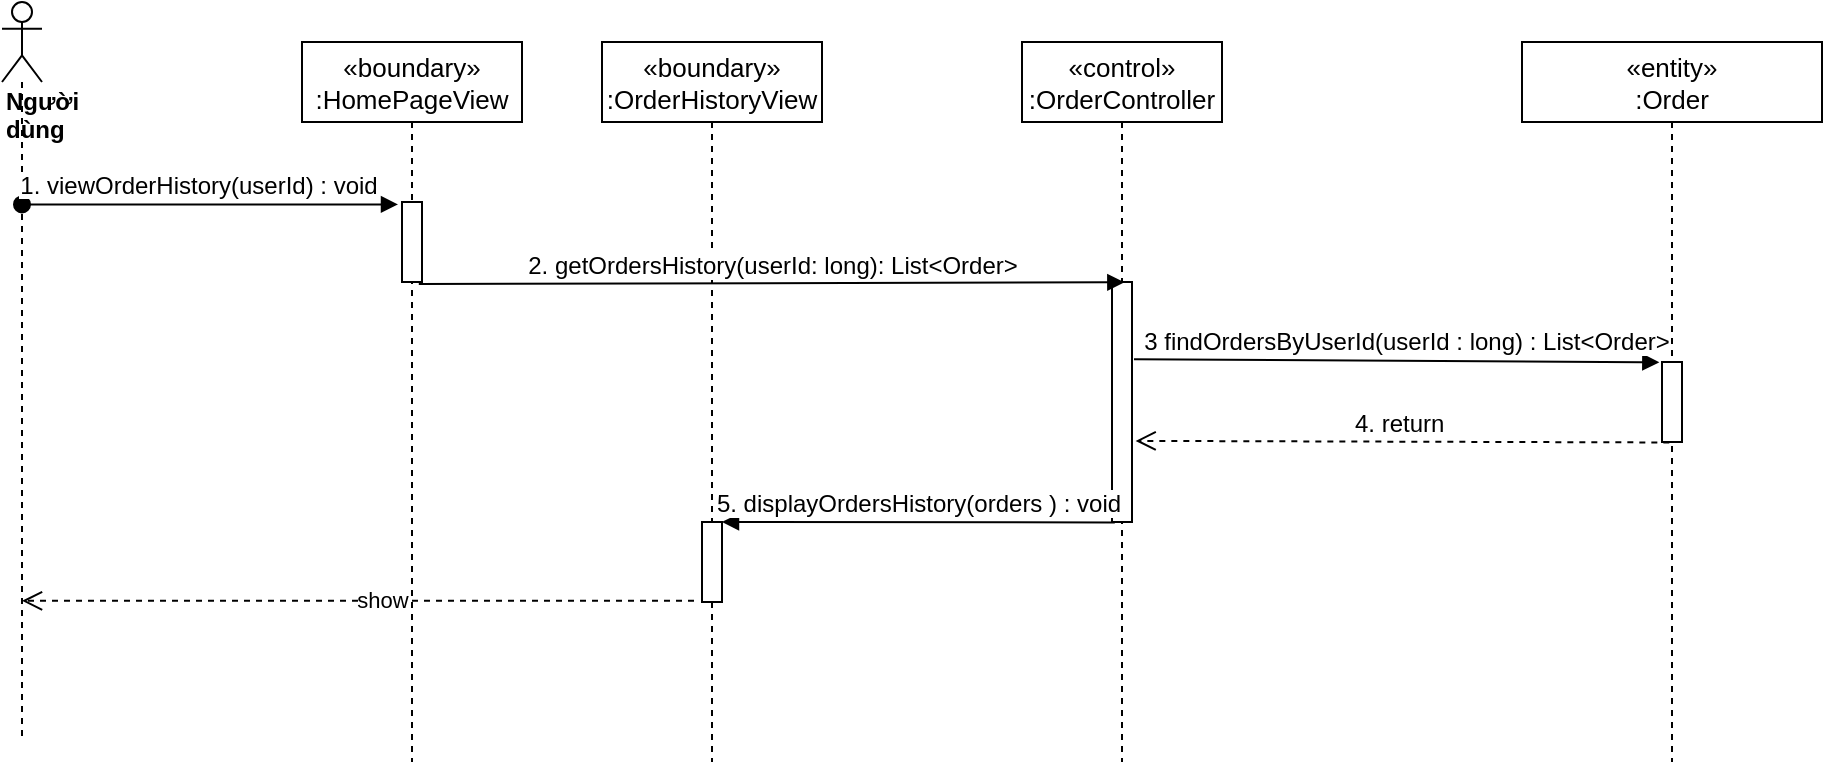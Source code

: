 <mxfile version="14.7.10" type="device"><diagram id="kgpKYQtTHZ0yAKxKKP6v" name="Page-1"><mxGraphModel dx="1038" dy="521" grid="1" gridSize="10" guides="1" tooltips="1" connect="1" arrows="1" fold="1" page="1" pageScale="1" pageWidth="850" pageHeight="1100" math="0" shadow="0"><root><mxCell id="0"/><mxCell id="1" parent="0"/><mxCell id="lgBpID-rliKtOanXW2Z2-1" value="«boundary»&#10;:OrderHistoryView" style="shape=umlLifeline;perimeter=lifelinePerimeter;container=1;collapsible=0;recursiveResize=0;rounded=0;shadow=0;strokeWidth=1;fontSize=13;" parent="1" vertex="1"><mxGeometry x="360" y="80" width="110" height="360" as="geometry"/></mxCell><mxCell id="lgBpID-rliKtOanXW2Z2-2" value="" style="points=[];perimeter=orthogonalPerimeter;rounded=0;shadow=0;strokeWidth=1;" parent="lgBpID-rliKtOanXW2Z2-1" vertex="1"><mxGeometry x="50" y="240" width="10" height="40" as="geometry"/></mxCell><mxCell id="lgBpID-rliKtOanXW2Z2-4" value="«control»&#10;:OrderController" style="shape=umlLifeline;perimeter=lifelinePerimeter;container=1;collapsible=0;recursiveResize=0;rounded=0;shadow=0;strokeWidth=1;fontSize=13;" parent="1" vertex="1"><mxGeometry x="570" y="80" width="100" height="360" as="geometry"/></mxCell><mxCell id="lgBpID-rliKtOanXW2Z2-5" value="" style="points=[];perimeter=orthogonalPerimeter;rounded=0;shadow=0;strokeWidth=1;" parent="lgBpID-rliKtOanXW2Z2-4" vertex="1"><mxGeometry x="45" y="120" width="10" height="120" as="geometry"/></mxCell><mxCell id="lgBpID-rliKtOanXW2Z2-6" value="&lt;div&gt;&lt;b&gt;Người dùng&lt;/b&gt;&lt;/div&gt;" style="shape=umlLifeline;participant=umlActor;perimeter=lifelinePerimeter;whiteSpace=wrap;html=1;container=1;collapsible=0;recursiveResize=0;verticalAlign=top;spacingTop=36;outlineConnect=0;align=left;size=40;" parent="1" vertex="1"><mxGeometry x="60" y="60" width="20" height="370" as="geometry"/></mxCell><mxCell id="lgBpID-rliKtOanXW2Z2-7" value="1. viewOrderHistory(userId) : void" style="verticalAlign=bottom;startArrow=oval;endArrow=block;startSize=8;shadow=0;strokeWidth=1;entryX=-0.2;entryY=0.03;entryDx=0;entryDy=0;entryPerimeter=0;fontSize=12;" parent="1" source="lgBpID-rliKtOanXW2Z2-6" target="4-mijrQCZhqdVOi6iZ6I-2" edge="1"><mxGeometry x="-0.06" relative="1" as="geometry"><mxPoint x="100" y="170" as="sourcePoint"/><mxPoint as="offset"/></mxGeometry></mxCell><mxCell id="lgBpID-rliKtOanXW2Z2-10" value="&lt;font style=&quot;font-size: 12px&quot;&gt;2. getOrdersHistory(userId: long): List&amp;lt;Order&amp;gt;&lt;/font&gt;" style="html=1;verticalAlign=bottom;endArrow=block;entryX=0.617;entryY=0.001;entryDx=0;entryDy=0;entryPerimeter=0;exitX=0.84;exitY=1.025;exitDx=0;exitDy=0;exitPerimeter=0;" parent="1" source="4-mijrQCZhqdVOi6iZ6I-2" target="lgBpID-rliKtOanXW2Z2-5" edge="1"><mxGeometry width="80" relative="1" as="geometry"><mxPoint x="280" y="200" as="sourcePoint"/><mxPoint x="500" y="210" as="targetPoint"/></mxGeometry></mxCell><mxCell id="lgBpID-rliKtOanXW2Z2-12" value="«entity»&#10;:Order" style="shape=umlLifeline;perimeter=lifelinePerimeter;container=1;collapsible=0;recursiveResize=0;rounded=0;shadow=0;strokeWidth=1;fontSize=13;" parent="1" vertex="1"><mxGeometry x="820" y="80" width="150" height="360" as="geometry"/></mxCell><mxCell id="lgBpID-rliKtOanXW2Z2-13" value="" style="points=[];perimeter=orthogonalPerimeter;rounded=0;shadow=0;strokeWidth=1;" parent="lgBpID-rliKtOanXW2Z2-12" vertex="1"><mxGeometry x="70" y="160" width="10" height="40" as="geometry"/></mxCell><mxCell id="lgBpID-rliKtOanXW2Z2-14" value="&lt;font style=&quot;font-size: 12px&quot;&gt;3 findOrdersByUserId(userId : long) : List&amp;lt;Order&amp;gt;&lt;/font&gt;" style="html=1;verticalAlign=bottom;endArrow=block;entryX=-0.133;entryY=0.004;entryDx=0;entryDy=0;entryPerimeter=0;exitX=1.1;exitY=0.322;exitDx=0;exitDy=0;exitPerimeter=0;" parent="1" target="lgBpID-rliKtOanXW2Z2-13" edge="1" source="lgBpID-rliKtOanXW2Z2-5"><mxGeometry x="0.041" width="80" relative="1" as="geometry"><mxPoint x="704" y="240" as="sourcePoint"/><mxPoint x="1000" y="190" as="targetPoint"/><mxPoint as="offset"/></mxGeometry></mxCell><mxCell id="lgBpID-rliKtOanXW2Z2-15" value="&lt;font style=&quot;font-size: 12px&quot;&gt;4. return&amp;nbsp;&lt;/font&gt;" style="html=1;verticalAlign=bottom;endArrow=open;dashed=1;endSize=8;exitX=0.367;exitY=1.006;exitDx=0;exitDy=0;exitPerimeter=0;entryX=1.18;entryY=0.662;entryDx=0;entryDy=0;entryPerimeter=0;" parent="1" source="lgBpID-rliKtOanXW2Z2-13" target="lgBpID-rliKtOanXW2Z2-5" edge="1"><mxGeometry relative="1" as="geometry"><mxPoint x="1000" y="360" as="sourcePoint"/><mxPoint x="630" y="270" as="targetPoint"/></mxGeometry></mxCell><mxCell id="d0PnJG1-nxoS6oOfSV64-2" value="" style="html=1;verticalAlign=bottom;endArrow=open;dashed=1;endSize=8;exitX=-0.4;exitY=0.985;exitDx=0;exitDy=0;exitPerimeter=0;" parent="1" source="lgBpID-rliKtOanXW2Z2-2" target="lgBpID-rliKtOanXW2Z2-6" edge="1"><mxGeometry relative="1" as="geometry"><mxPoint x="600" y="220" as="sourcePoint"/><mxPoint x="520" y="220" as="targetPoint"/></mxGeometry></mxCell><mxCell id="4-mijrQCZhqdVOi6iZ6I-4" value="show" style="edgeLabel;html=1;align=center;verticalAlign=middle;resizable=0;points=[];" parent="d0PnJG1-nxoS6oOfSV64-2" vertex="1" connectable="0"><mxGeometry x="-0.069" y="-1" relative="1" as="geometry"><mxPoint as="offset"/></mxGeometry></mxCell><mxCell id="4-mijrQCZhqdVOi6iZ6I-1" value="«boundary»&#10;:HomePageView" style="shape=umlLifeline;perimeter=lifelinePerimeter;container=1;collapsible=0;recursiveResize=0;rounded=0;shadow=0;strokeWidth=1;fontSize=13;" parent="1" vertex="1"><mxGeometry x="210" y="80" width="110" height="360" as="geometry"/></mxCell><mxCell id="4-mijrQCZhqdVOi6iZ6I-2" value="" style="points=[];perimeter=orthogonalPerimeter;rounded=0;shadow=0;strokeWidth=1;" parent="4-mijrQCZhqdVOi6iZ6I-1" vertex="1"><mxGeometry x="50" y="80" width="10" height="40" as="geometry"/></mxCell><mxCell id="4-mijrQCZhqdVOi6iZ6I-3" value="&lt;font style=&quot;font-size: 12px&quot;&gt;5. displayOrdersHistory(orders ) : void&lt;/font&gt;" style="html=1;verticalAlign=bottom;endArrow=block;exitX=0.14;exitY=1.002;exitDx=0;exitDy=0;exitPerimeter=0;entryX=1;entryY=0;entryDx=0;entryDy=0;entryPerimeter=0;" parent="1" source="lgBpID-rliKtOanXW2Z2-5" target="lgBpID-rliKtOanXW2Z2-2" edge="1"><mxGeometry width="80" relative="1" as="geometry"><mxPoint x="570" y="220" as="sourcePoint"/><mxPoint x="490" y="308" as="targetPoint"/></mxGeometry></mxCell></root></mxGraphModel></diagram></mxfile>